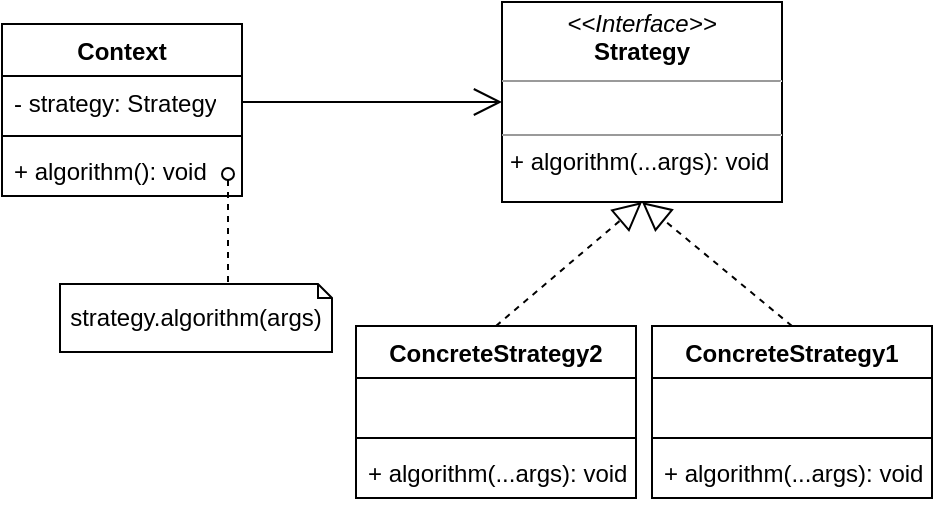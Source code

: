 <mxfile version="21.2.1" type="device">
  <diagram name="Page-1" id="hn8LF29wkXRLxqbeUi9b">
    <mxGraphModel dx="794" dy="574" grid="1" gridSize="10" guides="1" tooltips="1" connect="1" arrows="1" fold="1" page="1" pageScale="1" pageWidth="850" pageHeight="1100" math="0" shadow="0">
      <root>
        <mxCell id="0" />
        <mxCell id="1" parent="0" />
        <mxCell id="j-plM2V9s06MYH3e0bSD-5" value="Context" style="swimlane;fontStyle=1;align=center;verticalAlign=top;childLayout=stackLayout;horizontal=1;startSize=26;horizontalStack=0;resizeParent=1;resizeParentMax=0;resizeLast=0;collapsible=1;marginBottom=0;whiteSpace=wrap;html=1;" parent="1" vertex="1">
          <mxGeometry x="150" y="89" width="120" height="86" as="geometry" />
        </mxCell>
        <mxCell id="j-plM2V9s06MYH3e0bSD-6" value="- strategy: Strategy" style="text;strokeColor=none;fillColor=none;align=left;verticalAlign=top;spacingLeft=4;spacingRight=4;overflow=hidden;rotatable=0;points=[[0,0.5],[1,0.5]];portConstraint=eastwest;whiteSpace=wrap;html=1;" parent="j-plM2V9s06MYH3e0bSD-5" vertex="1">
          <mxGeometry y="26" width="120" height="26" as="geometry" />
        </mxCell>
        <mxCell id="j-plM2V9s06MYH3e0bSD-7" value="" style="line;strokeWidth=1;fillColor=none;align=left;verticalAlign=middle;spacingTop=-1;spacingLeft=3;spacingRight=3;rotatable=0;labelPosition=right;points=[];portConstraint=eastwest;strokeColor=inherit;" parent="j-plM2V9s06MYH3e0bSD-5" vertex="1">
          <mxGeometry y="52" width="120" height="8" as="geometry" />
        </mxCell>
        <mxCell id="j-plM2V9s06MYH3e0bSD-8" value="+ algorithm(): void" style="text;strokeColor=none;fillColor=none;align=left;verticalAlign=top;spacingLeft=4;spacingRight=4;overflow=hidden;rotatable=0;points=[[0,0.5],[1,0.5]];portConstraint=eastwest;whiteSpace=wrap;html=1;" parent="j-plM2V9s06MYH3e0bSD-5" vertex="1">
          <mxGeometry y="60" width="120" height="26" as="geometry" />
        </mxCell>
        <mxCell id="j-plM2V9s06MYH3e0bSD-9" value="ConcreteStrategy1" style="swimlane;fontStyle=1;align=center;verticalAlign=top;childLayout=stackLayout;horizontal=1;startSize=26;horizontalStack=0;resizeParent=1;resizeParentMax=0;resizeLast=0;collapsible=1;marginBottom=0;whiteSpace=wrap;html=1;" parent="1" vertex="1">
          <mxGeometry x="475" y="240" width="140" height="86" as="geometry" />
        </mxCell>
        <mxCell id="j-plM2V9s06MYH3e0bSD-10" value="&amp;nbsp;" style="text;strokeColor=none;fillColor=none;align=left;verticalAlign=top;spacingLeft=4;spacingRight=4;overflow=hidden;rotatable=0;points=[[0,0.5],[1,0.5]];portConstraint=eastwest;whiteSpace=wrap;html=1;" parent="j-plM2V9s06MYH3e0bSD-9" vertex="1">
          <mxGeometry y="26" width="140" height="26" as="geometry" />
        </mxCell>
        <mxCell id="j-plM2V9s06MYH3e0bSD-11" value="" style="line;strokeWidth=1;fillColor=none;align=left;verticalAlign=middle;spacingTop=-1;spacingLeft=3;spacingRight=3;rotatable=0;labelPosition=right;points=[];portConstraint=eastwest;strokeColor=inherit;" parent="j-plM2V9s06MYH3e0bSD-9" vertex="1">
          <mxGeometry y="52" width="140" height="8" as="geometry" />
        </mxCell>
        <mxCell id="j-plM2V9s06MYH3e0bSD-12" value="+ algorithm(...args): void" style="text;strokeColor=none;fillColor=none;align=left;verticalAlign=top;spacingLeft=4;spacingRight=4;overflow=hidden;rotatable=0;points=[[0,0.5],[1,0.5]];portConstraint=eastwest;whiteSpace=wrap;html=1;" parent="j-plM2V9s06MYH3e0bSD-9" vertex="1">
          <mxGeometry y="60" width="140" height="26" as="geometry" />
        </mxCell>
        <mxCell id="j-plM2V9s06MYH3e0bSD-13" value="&lt;p style=&quot;margin:0px;margin-top:4px;text-align:center;&quot;&gt;&lt;i&gt;&amp;lt;&amp;lt;Interface&amp;gt;&amp;gt;&lt;/i&gt;&lt;br&gt;&lt;b&gt;Strategy&lt;/b&gt;&lt;/p&gt;&lt;hr size=&quot;1&quot;&gt;&lt;p style=&quot;margin:0px;margin-left:4px;&quot;&gt;&lt;br&gt;&lt;/p&gt;&lt;hr size=&quot;1&quot;&gt;&lt;p style=&quot;margin:0px;margin-left:4px;&quot;&gt;+ algorithm(...args): void&lt;br&gt;&lt;/p&gt;" style="verticalAlign=top;align=left;overflow=fill;fontSize=12;fontFamily=Helvetica;html=1;whiteSpace=wrap;" parent="1" vertex="1">
          <mxGeometry x="400" y="78" width="140" height="100" as="geometry" />
        </mxCell>
        <mxCell id="j-plM2V9s06MYH3e0bSD-14" value="ConcreteStrategy2" style="swimlane;fontStyle=1;align=center;verticalAlign=top;childLayout=stackLayout;horizontal=1;startSize=26;horizontalStack=0;resizeParent=1;resizeParentMax=0;resizeLast=0;collapsible=1;marginBottom=0;whiteSpace=wrap;html=1;" parent="1" vertex="1">
          <mxGeometry x="327" y="240" width="140" height="86" as="geometry" />
        </mxCell>
        <mxCell id="j-plM2V9s06MYH3e0bSD-15" value="&amp;nbsp;" style="text;strokeColor=none;fillColor=none;align=left;verticalAlign=top;spacingLeft=4;spacingRight=4;overflow=hidden;rotatable=0;points=[[0,0.5],[1,0.5]];portConstraint=eastwest;whiteSpace=wrap;html=1;" parent="j-plM2V9s06MYH3e0bSD-14" vertex="1">
          <mxGeometry y="26" width="140" height="26" as="geometry" />
        </mxCell>
        <mxCell id="j-plM2V9s06MYH3e0bSD-16" value="" style="line;strokeWidth=1;fillColor=none;align=left;verticalAlign=middle;spacingTop=-1;spacingLeft=3;spacingRight=3;rotatable=0;labelPosition=right;points=[];portConstraint=eastwest;strokeColor=inherit;" parent="j-plM2V9s06MYH3e0bSD-14" vertex="1">
          <mxGeometry y="52" width="140" height="8" as="geometry" />
        </mxCell>
        <mxCell id="j-plM2V9s06MYH3e0bSD-17" value="+ algorithm(...args): void" style="text;strokeColor=none;fillColor=none;align=left;verticalAlign=top;spacingLeft=4;spacingRight=4;overflow=hidden;rotatable=0;points=[[0,0.5],[1,0.5]];portConstraint=eastwest;whiteSpace=wrap;html=1;" parent="j-plM2V9s06MYH3e0bSD-14" vertex="1">
          <mxGeometry y="60" width="140" height="26" as="geometry" />
        </mxCell>
        <mxCell id="j-plM2V9s06MYH3e0bSD-18" value="" style="endArrow=block;dashed=1;endFill=0;endSize=12;html=1;rounded=0;entryX=0.5;entryY=1;entryDx=0;entryDy=0;exitX=0.5;exitY=0;exitDx=0;exitDy=0;" parent="1" source="j-plM2V9s06MYH3e0bSD-14" target="j-plM2V9s06MYH3e0bSD-13" edge="1">
          <mxGeometry width="160" relative="1" as="geometry">
            <mxPoint x="280" y="240" as="sourcePoint" />
            <mxPoint x="440" y="240" as="targetPoint" />
          </mxGeometry>
        </mxCell>
        <mxCell id="j-plM2V9s06MYH3e0bSD-19" value="" style="endArrow=block;dashed=1;endFill=0;endSize=12;html=1;rounded=0;exitX=0.5;exitY=0;exitDx=0;exitDy=0;entryX=0.5;entryY=1;entryDx=0;entryDy=0;" parent="1" source="j-plM2V9s06MYH3e0bSD-9" target="j-plM2V9s06MYH3e0bSD-13" edge="1">
          <mxGeometry width="160" relative="1" as="geometry">
            <mxPoint x="280" y="240" as="sourcePoint" />
            <mxPoint x="460" y="180" as="targetPoint" />
          </mxGeometry>
        </mxCell>
        <mxCell id="j-plM2V9s06MYH3e0bSD-20" value="" style="endArrow=open;endFill=1;endSize=12;html=1;rounded=0;exitX=1;exitY=0.5;exitDx=0;exitDy=0;entryX=0;entryY=0.5;entryDx=0;entryDy=0;" parent="1" source="j-plM2V9s06MYH3e0bSD-6" target="j-plM2V9s06MYH3e0bSD-13" edge="1">
          <mxGeometry width="160" relative="1" as="geometry">
            <mxPoint x="280" y="240" as="sourcePoint" />
            <mxPoint x="440" y="240" as="targetPoint" />
          </mxGeometry>
        </mxCell>
        <mxCell id="j-plM2V9s06MYH3e0bSD-21" value="strategy.algorithm(args)" style="shape=note;size=7;whiteSpace=wrap;html=1;" parent="1" vertex="1">
          <mxGeometry x="179" y="219" width="136" height="34" as="geometry" />
        </mxCell>
        <mxCell id="j-plM2V9s06MYH3e0bSD-22" value="" style="endArrow=none;dashed=1;html=1;rounded=0;startArrow=oval;startFill=0;" parent="1" edge="1">
          <mxGeometry width="50" height="50" relative="1" as="geometry">
            <mxPoint x="263" y="164" as="sourcePoint" />
            <mxPoint x="263" y="218" as="targetPoint" />
          </mxGeometry>
        </mxCell>
      </root>
    </mxGraphModel>
  </diagram>
</mxfile>
